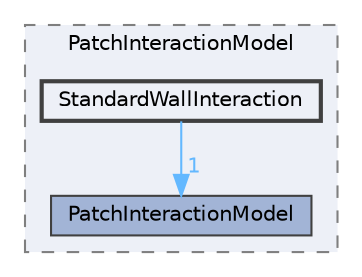digraph "src/lagrangian/intermediate/submodels/Kinematic/PatchInteractionModel/StandardWallInteraction"
{
 // LATEX_PDF_SIZE
  bgcolor="transparent";
  edge [fontname=Helvetica,fontsize=10,labelfontname=Helvetica,labelfontsize=10];
  node [fontname=Helvetica,fontsize=10,shape=box,height=0.2,width=0.4];
  compound=true
  subgraph clusterdir_cf43f87a8139bd03a012339b0f68c2d8 {
    graph [ bgcolor="#edf0f7", pencolor="grey50", label="PatchInteractionModel", fontname=Helvetica,fontsize=10 style="filled,dashed", URL="dir_cf43f87a8139bd03a012339b0f68c2d8.html",tooltip=""]
  dir_fbe14706e92980c2567ab36ee0a0e449 [label="PatchInteractionModel", fillcolor="#a2b4d6", color="grey25", style="filled", URL="dir_fbe14706e92980c2567ab36ee0a0e449.html",tooltip=""];
  dir_5fca7e26e4f71ea5a002f4f5623d2ac3 [label="StandardWallInteraction", fillcolor="#edf0f7", color="grey25", style="filled,bold", URL="dir_5fca7e26e4f71ea5a002f4f5623d2ac3.html",tooltip=""];
  }
  dir_5fca7e26e4f71ea5a002f4f5623d2ac3->dir_fbe14706e92980c2567ab36ee0a0e449 [headlabel="1", labeldistance=1.5 headhref="dir_003747_002837.html" href="dir_003747_002837.html" color="steelblue1" fontcolor="steelblue1"];
}
